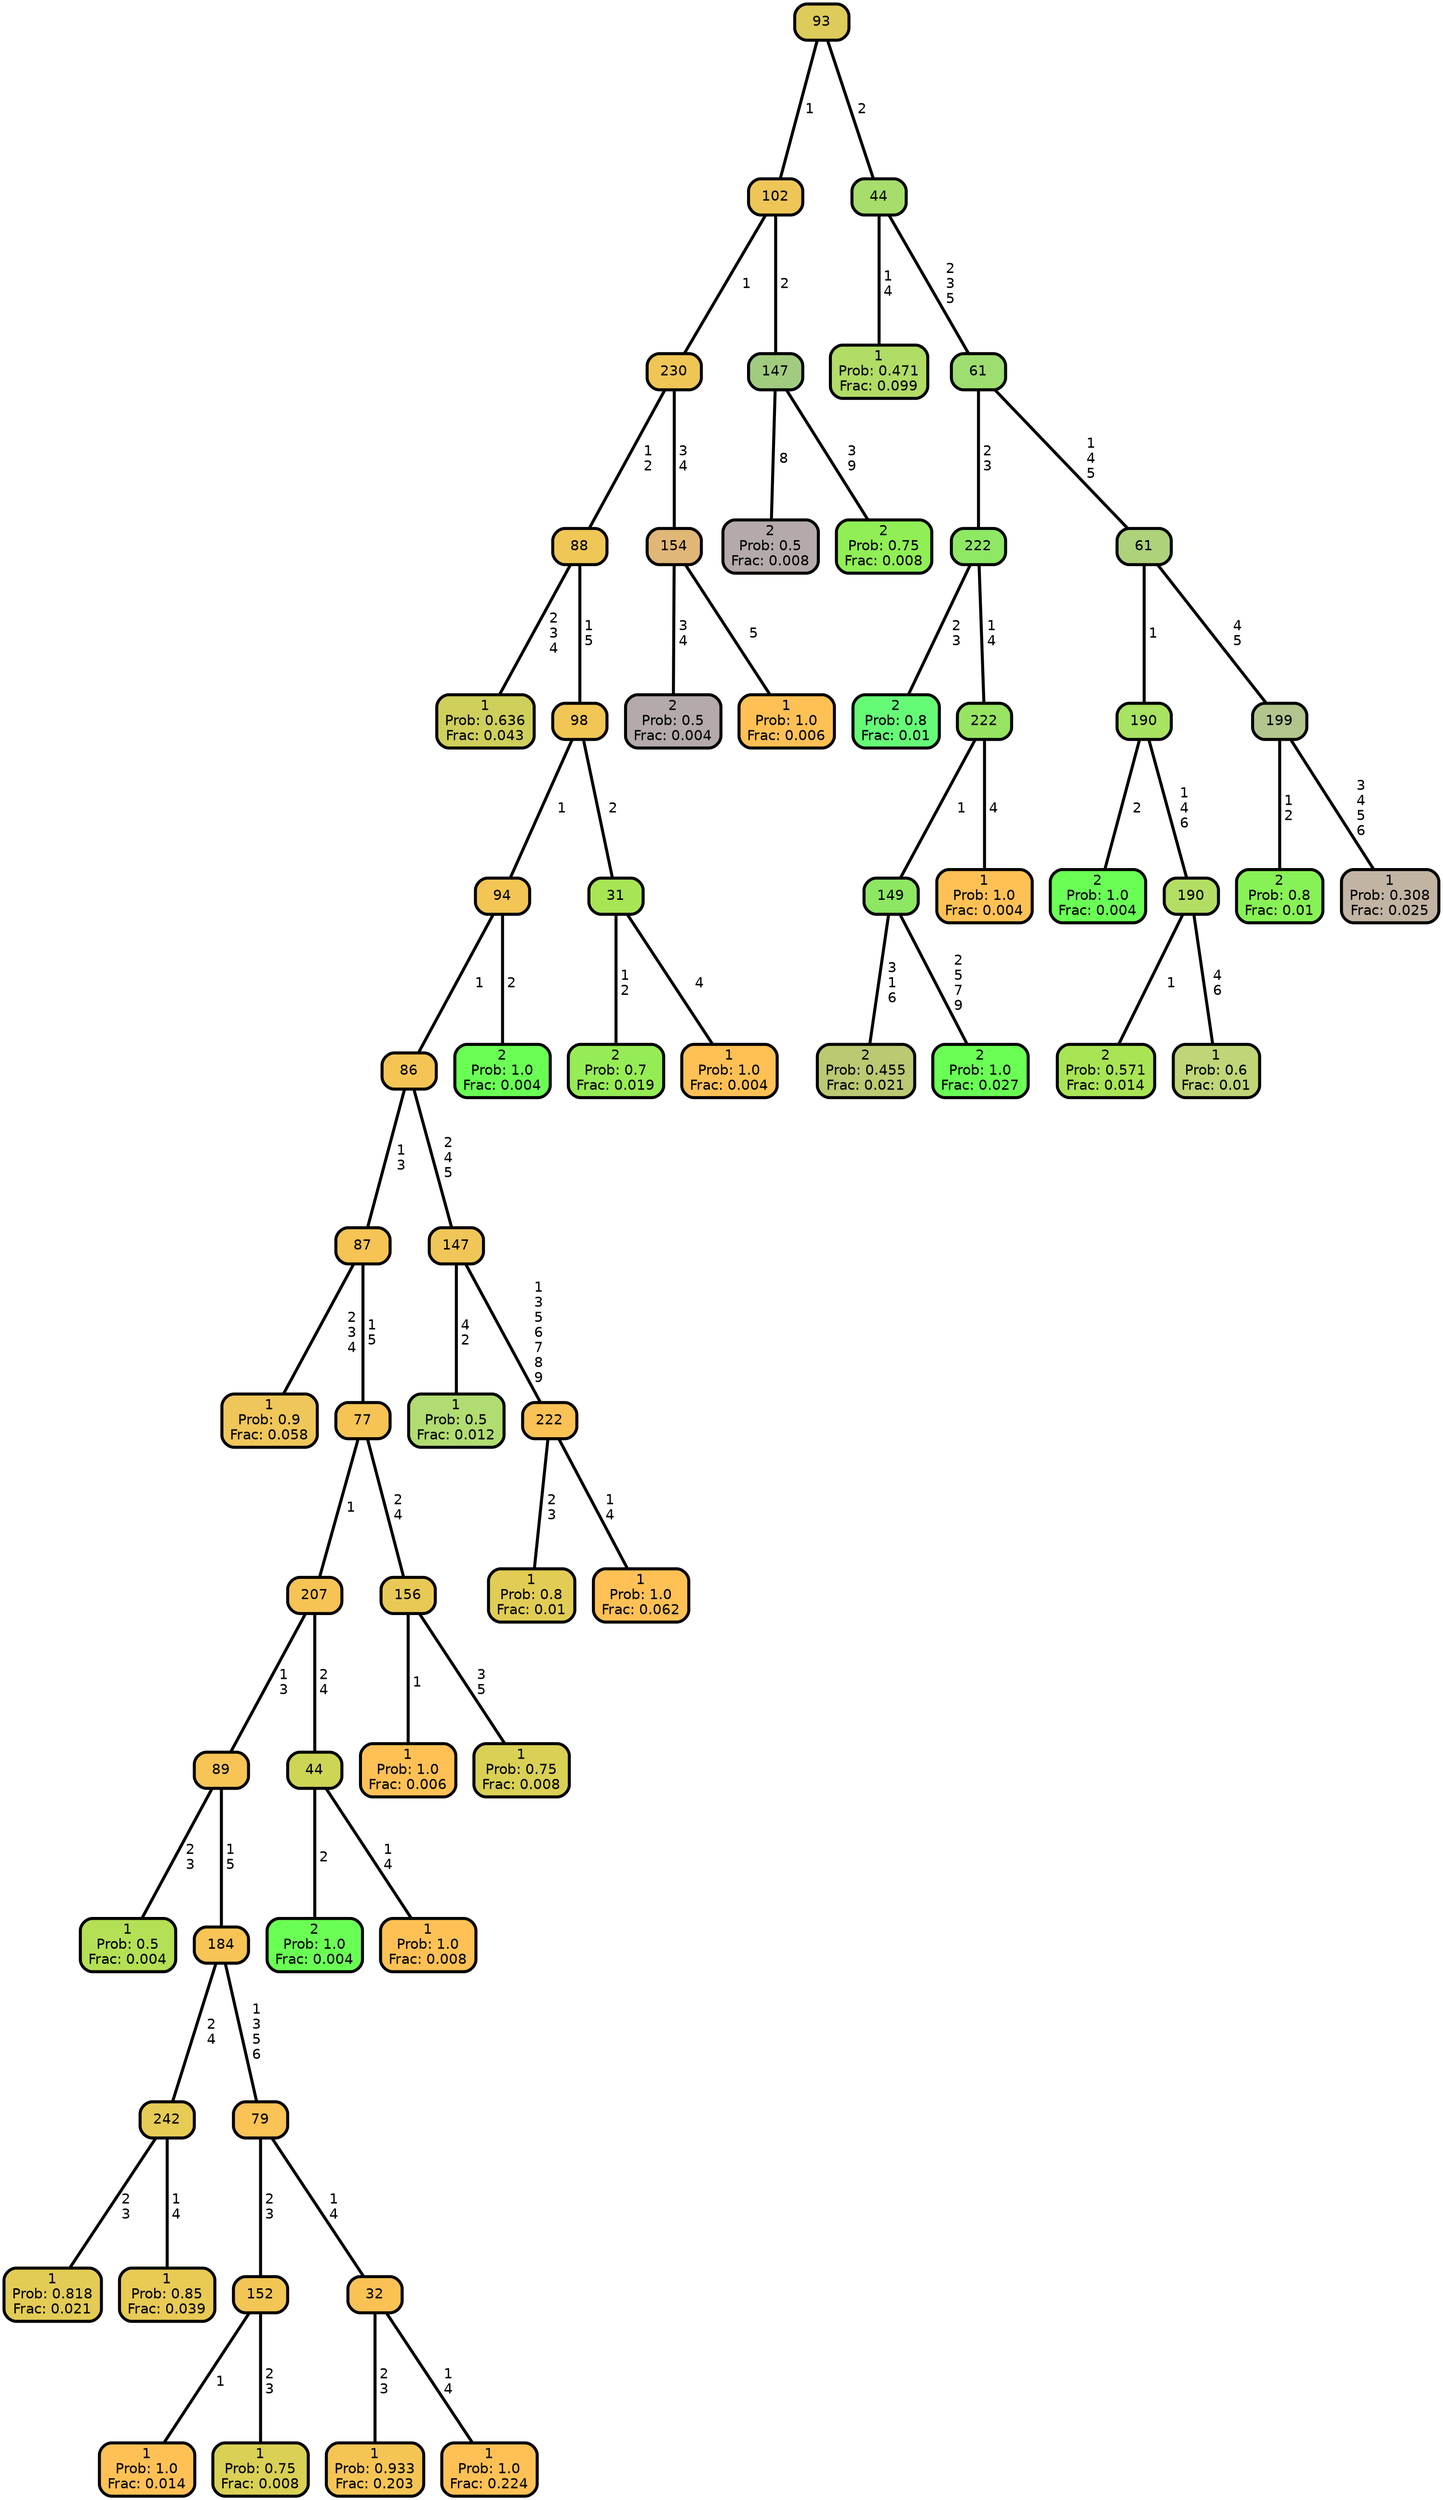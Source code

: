 graph Tree {
node [shape=box, style="filled, rounded",color="black",penwidth="3",fontcolor="black",                 fontname=helvetica] ;
graph [ranksep="0 equally", splines=straight,                 bgcolor=transparent, dpi=200] ;
edge [fontname=helvetica, color=black] ;
0 [label="1
Prob: 0.636
Frac: 0.043", fillcolor="#cfcf5c"] ;
1 [label="88", fillcolor="#efc756"] ;
2 [label="1
Prob: 0.9
Frac: 0.058", fillcolor="#efc65a"] ;
3 [label="87", fillcolor="#f5c455"] ;
4 [label="1
Prob: 0.5
Frac: 0.004", fillcolor="#b4e055"] ;
5 [label="89", fillcolor="#f7c455"] ;
6 [label="1
Prob: 0.818
Frac: 0.021", fillcolor="#e3cc55"] ;
7 [label="242", fillcolor="#e6cb55"] ;
8 [label="1
Prob: 0.85
Frac: 0.039", fillcolor="#e8ca55"] ;
9 [label="184", fillcolor="#f7c455"] ;
10 [label="1
Prob: 1.0
Frac: 0.014", fillcolor="#ffc155"] ;
11 [label="152", fillcolor="#f1c655"] ;
12 [label="1
Prob: 0.75
Frac: 0.008", fillcolor="#d9d055"] ;
13 [label="79", fillcolor="#f9c355"] ;
14 [label="1
Prob: 0.933
Frac: 0.203", fillcolor="#f4c555"] ;
15 [label="32", fillcolor="#fac255"] ;
16 [label="1
Prob: 1.0
Frac: 0.224", fillcolor="#ffc155"] ;
17 [label="207", fillcolor="#f6c455"] ;
18 [label="2
Prob: 1.0
Frac: 0.004", fillcolor="#6aff55"] ;
19 [label="44", fillcolor="#cdd555"] ;
20 [label="1
Prob: 1.0
Frac: 0.008", fillcolor="#ffc155"] ;
21 [label="77", fillcolor="#f5c455"] ;
22 [label="1
Prob: 1.0
Frac: 0.006", fillcolor="#ffc155"] ;
23 [label="156", fillcolor="#e9c955"] ;
24 [label="1
Prob: 0.75
Frac: 0.008", fillcolor="#d9d055"] ;
25 [label="86", fillcolor="#f4c555"] ;
26 [label="1
Prob: 0.5
Frac: 0.012", fillcolor="#b1dc71"] ;
27 [label="147", fillcolor="#f0c658"] ;
28 [label="1
Prob: 0.8
Frac: 0.01", fillcolor="#e1cd55"] ;
29 [label="222", fillcolor="#fac255"] ;
30 [label="1
Prob: 1.0
Frac: 0.062", fillcolor="#ffc155"] ;
31 [label="94", fillcolor="#f3c555"] ;
32 [label="2
Prob: 1.0
Frac: 0.004", fillcolor="#6aff55"] ;
33 [label="98", fillcolor="#f1c655"] ;
34 [label="2
Prob: 0.7
Frac: 0.019", fillcolor="#96ec55"] ;
35 [label="31", fillcolor="#a8e555"] ;
36 [label="1
Prob: 1.0
Frac: 0.004", fillcolor="#ffc155"] ;
37 [label="230", fillcolor="#efc656"] ;
38 [label="2
Prob: 0.5
Frac: 0.004", fillcolor="#b4aaaa"] ;
39 [label="154", fillcolor="#e1b777"] ;
40 [label="1
Prob: 1.0
Frac: 0.006", fillcolor="#ffc155"] ;
41 [label="102", fillcolor="#edc657"] ;
42 [label="2
Prob: 0.5
Frac: 0.008", fillcolor="#b4aaaa"] ;
43 [label="147", fillcolor="#a1cc7f"] ;
44 [label="2
Prob: 0.75
Frac: 0.008", fillcolor="#8fef55"] ;
45 [label="93", fillcolor="#ddcb5b"] ;
46 [label="1
Prob: 0.471
Frac: 0.099", fillcolor="#b1dc65"] ;
47 [label="44", fillcolor="#a6dd6b"] ;
48 [label="2
Prob: 0.8
Frac: 0.01", fillcolor="#65fb77"] ;
49 [label="222", fillcolor="#8ee864"] ;
50 [label="2
Prob: 0.455
Frac: 0.021", fillcolor="#bbc973"] ;
51 [label="149", fillcolor="#8de762"] ;
52 [label="2
Prob: 1.0
Frac: 0.027", fillcolor="#6aff55"] ;
53 [label="222", fillcolor="#96e461"] ;
54 [label="1
Prob: 1.0
Frac: 0.004", fillcolor="#ffc155"] ;
55 [label="61", fillcolor="#9edd6f"] ;
56 [label="2
Prob: 1.0
Frac: 0.004", fillcolor="#6aff55"] ;
57 [label="190", fillcolor="#a8e361"] ;
58 [label="2
Prob: 0.571
Frac: 0.014", fillcolor="#a9e455"] ;
59 [label="190", fillcolor="#b2de63"] ;
60 [label="1
Prob: 0.6
Frac: 0.01", fillcolor="#bfd577"] ;
61 [label="61", fillcolor="#add27a"] ;
62 [label="2
Prob: 0.8
Frac: 0.01", fillcolor="#87f255"] ;
63 [label="199", fillcolor="#b2c58d"] ;
64 [label="1
Prob: 0.308
Frac: 0.025", fillcolor="#c2b4a3"] ;
1 -- 0 [label=" 2\n 3\n 4",penwidth=3] ;
1 -- 33 [label=" 1\n 5",penwidth=3] ;
3 -- 2 [label=" 2\n 3\n 4",penwidth=3] ;
3 -- 21 [label=" 1\n 5",penwidth=3] ;
5 -- 4 [label=" 2\n 3",penwidth=3] ;
5 -- 9 [label=" 1\n 5",penwidth=3] ;
7 -- 6 [label=" 2\n 3",penwidth=3] ;
7 -- 8 [label=" 1\n 4",penwidth=3] ;
9 -- 7 [label=" 2\n 4",penwidth=3] ;
9 -- 13 [label=" 1\n 3\n 5\n 6",penwidth=3] ;
11 -- 10 [label=" 1",penwidth=3] ;
11 -- 12 [label=" 2\n 3",penwidth=3] ;
13 -- 11 [label=" 2\n 3",penwidth=3] ;
13 -- 15 [label=" 1\n 4",penwidth=3] ;
15 -- 14 [label=" 2\n 3",penwidth=3] ;
15 -- 16 [label=" 1\n 4",penwidth=3] ;
17 -- 5 [label=" 1\n 3",penwidth=3] ;
17 -- 19 [label=" 2\n 4",penwidth=3] ;
19 -- 18 [label=" 2",penwidth=3] ;
19 -- 20 [label=" 1\n 4",penwidth=3] ;
21 -- 17 [label=" 1",penwidth=3] ;
21 -- 23 [label=" 2\n 4",penwidth=3] ;
23 -- 22 [label=" 1",penwidth=3] ;
23 -- 24 [label=" 3\n 5",penwidth=3] ;
25 -- 3 [label=" 1\n 3",penwidth=3] ;
25 -- 27 [label=" 2\n 4\n 5",penwidth=3] ;
27 -- 26 [label=" 4\n 2",penwidth=3] ;
27 -- 29 [label=" 1\n 3\n 5\n 6\n 7\n 8\n 9",penwidth=3] ;
29 -- 28 [label=" 2\n 3",penwidth=3] ;
29 -- 30 [label=" 1\n 4",penwidth=3] ;
31 -- 25 [label=" 1",penwidth=3] ;
31 -- 32 [label=" 2",penwidth=3] ;
33 -- 31 [label=" 1",penwidth=3] ;
33 -- 35 [label=" 2",penwidth=3] ;
35 -- 34 [label=" 1\n 2",penwidth=3] ;
35 -- 36 [label=" 4",penwidth=3] ;
37 -- 1 [label=" 1\n 2",penwidth=3] ;
37 -- 39 [label=" 3\n 4",penwidth=3] ;
39 -- 38 [label=" 3\n 4",penwidth=3] ;
39 -- 40 [label=" 5",penwidth=3] ;
41 -- 37 [label=" 1",penwidth=3] ;
41 -- 43 [label=" 2",penwidth=3] ;
43 -- 42 [label=" 8",penwidth=3] ;
43 -- 44 [label=" 3\n 9",penwidth=3] ;
45 -- 41 [label=" 1",penwidth=3] ;
45 -- 47 [label=" 2",penwidth=3] ;
47 -- 46 [label=" 1\n 4",penwidth=3] ;
47 -- 55 [label=" 2\n 3\n 5",penwidth=3] ;
49 -- 48 [label=" 2\n 3",penwidth=3] ;
49 -- 53 [label=" 1\n 4",penwidth=3] ;
51 -- 50 [label=" 3\n 1\n 6",penwidth=3] ;
51 -- 52 [label=" 2\n 5\n 7\n 9",penwidth=3] ;
53 -- 51 [label=" 1",penwidth=3] ;
53 -- 54 [label=" 4",penwidth=3] ;
55 -- 49 [label=" 2\n 3",penwidth=3] ;
55 -- 61 [label=" 1\n 4\n 5",penwidth=3] ;
57 -- 56 [label=" 2",penwidth=3] ;
57 -- 59 [label=" 1\n 4\n 6",penwidth=3] ;
59 -- 58 [label=" 1",penwidth=3] ;
59 -- 60 [label=" 4\n 6",penwidth=3] ;
61 -- 57 [label=" 1",penwidth=3] ;
61 -- 63 [label=" 4\n 5",penwidth=3] ;
63 -- 62 [label=" 1\n 2",penwidth=3] ;
63 -- 64 [label=" 3\n 4\n 5\n 6",penwidth=3] ;
{rank = same;}}